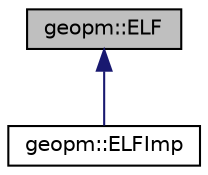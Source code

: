 digraph "geopm::ELF"
{
 // LATEX_PDF_SIZE
  edge [fontname="Helvetica",fontsize="10",labelfontname="Helvetica",labelfontsize="10"];
  node [fontname="Helvetica",fontsize="10",shape=record];
  Node1 [label="geopm::ELF",height=0.2,width=0.4,color="black", fillcolor="grey75", style="filled", fontcolor="black",tooltip="Class encapsulating interactions with ELF files."];
  Node1 -> Node2 [dir="back",color="midnightblue",fontsize="10",style="solid",fontname="Helvetica"];
  Node2 [label="geopm::ELFImp",height=0.2,width=0.4,color="black", fillcolor="white", style="filled",URL="$classgeopm_1_1_e_l_f_imp.html",tooltip=" "];
}
